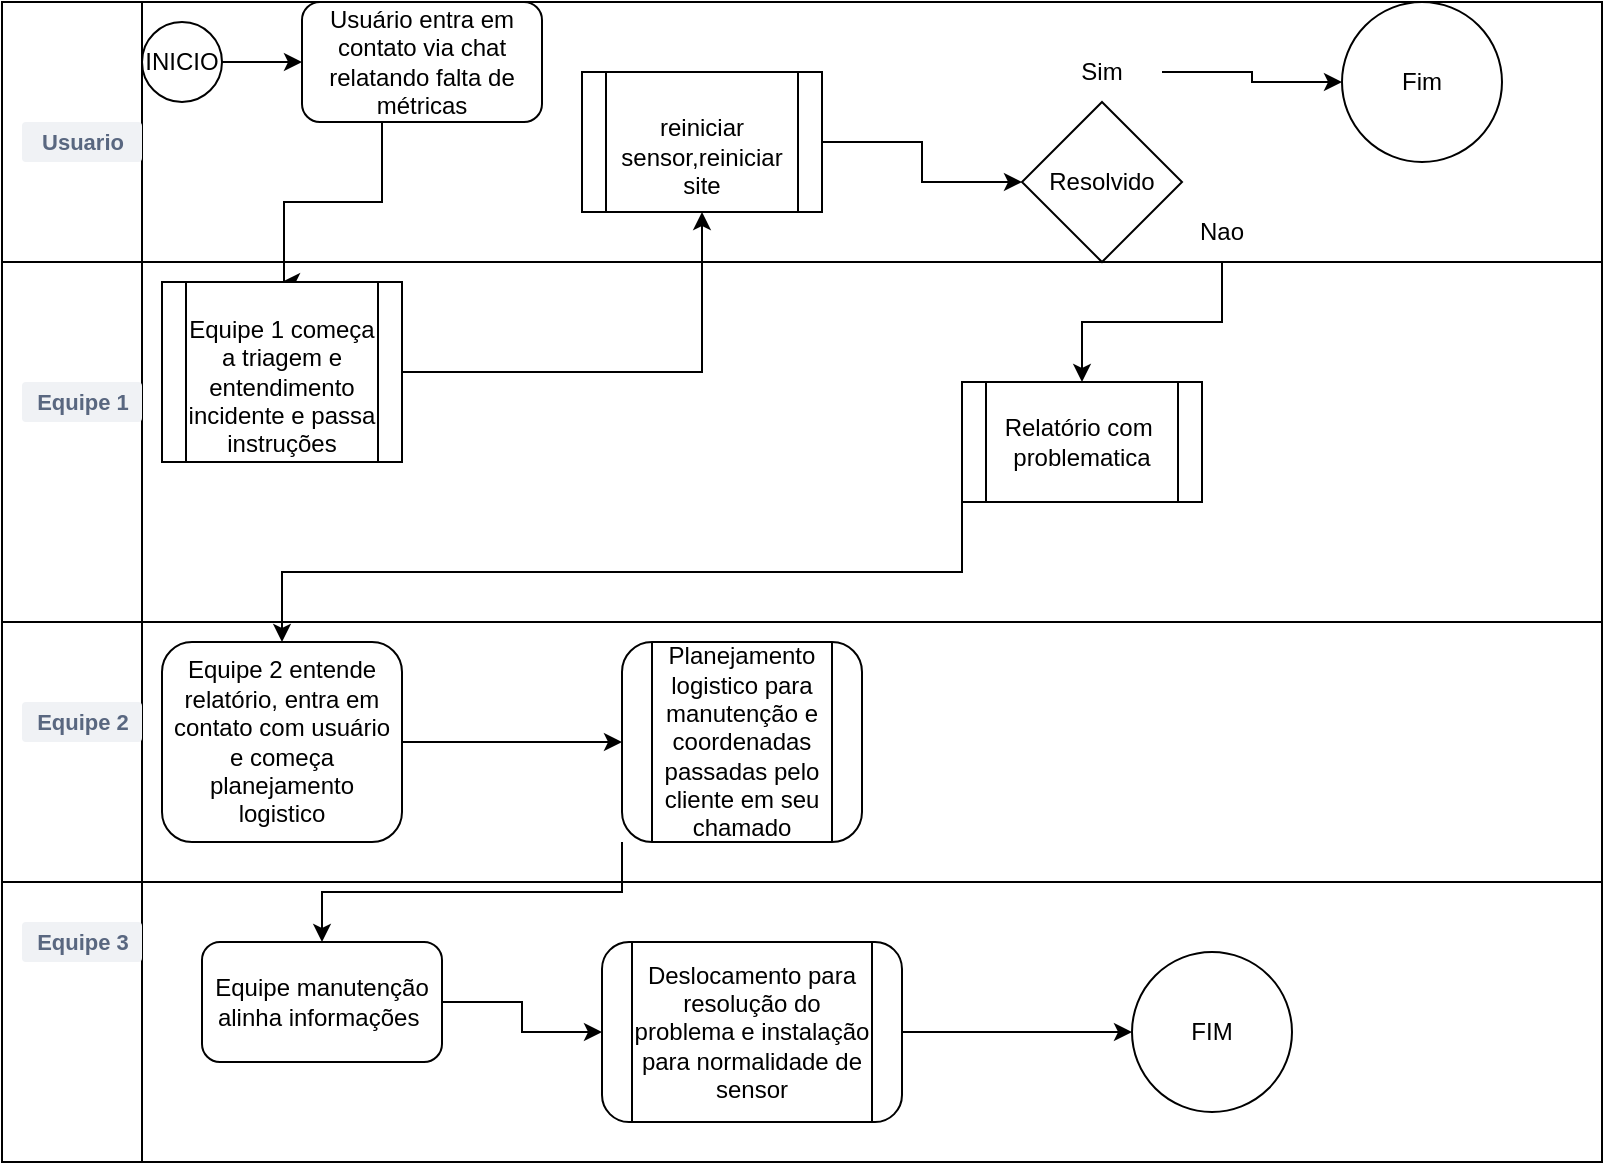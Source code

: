 <mxfile version="21.3.3" type="github">
  <diagram name="Página-1" id="ObDjMaNEaQxKLdpmxYKm">
    <mxGraphModel dx="1009" dy="550" grid="1" gridSize="10" guides="1" tooltips="1" connect="1" arrows="1" fold="1" page="1" pageScale="1" pageWidth="827" pageHeight="1169" math="0" shadow="0">
      <root>
        <mxCell id="0" />
        <mxCell id="1" parent="0" />
        <mxCell id="i8fznUJpcEFJtvA1fsWn-1" value="" style="shape=internalStorage;whiteSpace=wrap;html=1;backgroundOutline=1;dx=70;dy=130;" parent="1" vertex="1">
          <mxGeometry x="20" y="60" width="800" height="310" as="geometry" />
        </mxCell>
        <mxCell id="i8fznUJpcEFJtvA1fsWn-2" value="" style="shape=internalStorage;whiteSpace=wrap;html=1;backgroundOutline=1;dx=70;dy=130;" parent="1" vertex="1">
          <mxGeometry x="20" y="370" width="800" height="270" as="geometry" />
        </mxCell>
        <mxCell id="i8fznUJpcEFJtvA1fsWn-3" value="Usuario" style="dashed=0;html=1;fillColor=#F0F2F5;strokeColor=none;align=center;rounded=1;arcSize=10;fontColor=#596780;fontStyle=1;fontSize=11;shadow=0" parent="1" vertex="1">
          <mxGeometry x="30" y="120" width="60" height="20" as="geometry" />
        </mxCell>
        <mxCell id="i8fznUJpcEFJtvA1fsWn-4" value="Equipe 1" style="dashed=0;html=1;fillColor=#F0F2F5;strokeColor=none;align=center;rounded=1;arcSize=10;fontColor=#596780;fontStyle=1;fontSize=11;shadow=0" parent="1" vertex="1">
          <mxGeometry x="30" y="250" width="60" height="20" as="geometry" />
        </mxCell>
        <mxCell id="i8fznUJpcEFJtvA1fsWn-5" value="Equipe 3" style="dashed=0;html=1;fillColor=#F0F2F5;strokeColor=none;align=center;rounded=1;arcSize=10;fontColor=#596780;fontStyle=1;fontSize=11;shadow=0" parent="1" vertex="1">
          <mxGeometry x="30" y="520" width="60" height="20" as="geometry" />
        </mxCell>
        <mxCell id="i8fznUJpcEFJtvA1fsWn-6" value="Equipe 2" style="dashed=0;html=1;fillColor=#F0F2F5;strokeColor=none;align=center;rounded=1;arcSize=10;fontColor=#596780;fontStyle=1;fontSize=11;shadow=0" parent="1" vertex="1">
          <mxGeometry x="30" y="410" width="60" height="20" as="geometry" />
        </mxCell>
        <mxCell id="22LdmYm_Ad8SW8tDnN4o-4" value="" style="edgeStyle=orthogonalEdgeStyle;rounded=0;orthogonalLoop=1;jettySize=auto;html=1;" edge="1" parent="1" source="22LdmYm_Ad8SW8tDnN4o-1" target="22LdmYm_Ad8SW8tDnN4o-2">
          <mxGeometry relative="1" as="geometry" />
        </mxCell>
        <mxCell id="22LdmYm_Ad8SW8tDnN4o-1" value="INICIO" style="ellipse;whiteSpace=wrap;html=1;aspect=fixed;" vertex="1" parent="1">
          <mxGeometry x="90" y="70" width="40" height="40" as="geometry" />
        </mxCell>
        <mxCell id="22LdmYm_Ad8SW8tDnN4o-7" value="" style="edgeStyle=orthogonalEdgeStyle;rounded=0;orthogonalLoop=1;jettySize=auto;html=1;" edge="1" parent="1" source="22LdmYm_Ad8SW8tDnN4o-2">
          <mxGeometry relative="1" as="geometry">
            <mxPoint x="160" y="200" as="targetPoint" />
            <Array as="points">
              <mxPoint x="210" y="160" />
              <mxPoint x="161" y="160" />
            </Array>
          </mxGeometry>
        </mxCell>
        <mxCell id="22LdmYm_Ad8SW8tDnN4o-2" value="Usuário entra em contato via chat relatando falta de métricas" style="rounded=1;whiteSpace=wrap;html=1;" vertex="1" parent="1">
          <mxGeometry x="170" y="60" width="120" height="60" as="geometry" />
        </mxCell>
        <mxCell id="22LdmYm_Ad8SW8tDnN4o-10" value="" style="edgeStyle=orthogonalEdgeStyle;rounded=0;orthogonalLoop=1;jettySize=auto;html=1;" edge="1" parent="1" source="22LdmYm_Ad8SW8tDnN4o-8" target="22LdmYm_Ad8SW8tDnN4o-9">
          <mxGeometry relative="1" as="geometry" />
        </mxCell>
        <mxCell id="22LdmYm_Ad8SW8tDnN4o-8" value="&lt;br&gt;Equipe 1 começa a triagem e entendimento incidente e passa instruções" style="shape=process;whiteSpace=wrap;html=1;backgroundOutline=1;" vertex="1" parent="1">
          <mxGeometry x="100" y="200" width="120" height="90" as="geometry" />
        </mxCell>
        <mxCell id="22LdmYm_Ad8SW8tDnN4o-12" value="" style="edgeStyle=orthogonalEdgeStyle;rounded=0;orthogonalLoop=1;jettySize=auto;html=1;" edge="1" parent="1" source="22LdmYm_Ad8SW8tDnN4o-9" target="22LdmYm_Ad8SW8tDnN4o-11">
          <mxGeometry relative="1" as="geometry" />
        </mxCell>
        <mxCell id="22LdmYm_Ad8SW8tDnN4o-9" value="&lt;br&gt;reiniciar sensor,reiniciar site" style="shape=process;whiteSpace=wrap;html=1;backgroundOutline=1;" vertex="1" parent="1">
          <mxGeometry x="310" y="95" width="120" height="70" as="geometry" />
        </mxCell>
        <mxCell id="22LdmYm_Ad8SW8tDnN4o-11" value="Resolvido" style="rhombus;whiteSpace=wrap;html=1;" vertex="1" parent="1">
          <mxGeometry x="530" y="110" width="80" height="80" as="geometry" />
        </mxCell>
        <mxCell id="22LdmYm_Ad8SW8tDnN4o-18" value="" style="edgeStyle=orthogonalEdgeStyle;rounded=0;orthogonalLoop=1;jettySize=auto;html=1;" edge="1" parent="1" source="22LdmYm_Ad8SW8tDnN4o-15" target="22LdmYm_Ad8SW8tDnN4o-17">
          <mxGeometry relative="1" as="geometry" />
        </mxCell>
        <mxCell id="22LdmYm_Ad8SW8tDnN4o-15" value="Sim" style="text;html=1;strokeColor=none;fillColor=none;align=center;verticalAlign=middle;whiteSpace=wrap;rounded=0;" vertex="1" parent="1">
          <mxGeometry x="540" y="80" width="60" height="30" as="geometry" />
        </mxCell>
        <mxCell id="22LdmYm_Ad8SW8tDnN4o-17" value="Fim" style="ellipse;whiteSpace=wrap;html=1;" vertex="1" parent="1">
          <mxGeometry x="690" y="60" width="80" height="80" as="geometry" />
        </mxCell>
        <mxCell id="22LdmYm_Ad8SW8tDnN4o-21" value="" style="edgeStyle=orthogonalEdgeStyle;rounded=0;orthogonalLoop=1;jettySize=auto;html=1;" edge="1" parent="1" source="22LdmYm_Ad8SW8tDnN4o-19" target="22LdmYm_Ad8SW8tDnN4o-20">
          <mxGeometry relative="1" as="geometry" />
        </mxCell>
        <mxCell id="22LdmYm_Ad8SW8tDnN4o-19" value="Nao" style="text;html=1;strokeColor=none;fillColor=none;align=center;verticalAlign=middle;whiteSpace=wrap;rounded=0;" vertex="1" parent="1">
          <mxGeometry x="600" y="160" width="60" height="30" as="geometry" />
        </mxCell>
        <mxCell id="22LdmYm_Ad8SW8tDnN4o-31" style="edgeStyle=orthogonalEdgeStyle;rounded=0;orthogonalLoop=1;jettySize=auto;html=1;exitX=0;exitY=1;exitDx=0;exitDy=0;" edge="1" parent="1" source="22LdmYm_Ad8SW8tDnN4o-20" target="22LdmYm_Ad8SW8tDnN4o-30">
          <mxGeometry relative="1" as="geometry" />
        </mxCell>
        <mxCell id="22LdmYm_Ad8SW8tDnN4o-20" value="Relatório com&amp;nbsp; problematica" style="shape=process;whiteSpace=wrap;html=1;backgroundOutline=1;" vertex="1" parent="1">
          <mxGeometry x="500" y="250" width="120" height="60" as="geometry" />
        </mxCell>
        <mxCell id="22LdmYm_Ad8SW8tDnN4o-33" value="" style="edgeStyle=orthogonalEdgeStyle;rounded=0;orthogonalLoop=1;jettySize=auto;html=1;" edge="1" parent="1" source="22LdmYm_Ad8SW8tDnN4o-30" target="22LdmYm_Ad8SW8tDnN4o-32">
          <mxGeometry relative="1" as="geometry" />
        </mxCell>
        <mxCell id="22LdmYm_Ad8SW8tDnN4o-30" value="Equipe 2 entende relatório, entra em contato com usuário e começa planejamento logistico" style="rounded=1;whiteSpace=wrap;html=1;" vertex="1" parent="1">
          <mxGeometry x="100" y="380" width="120" height="100" as="geometry" />
        </mxCell>
        <mxCell id="22LdmYm_Ad8SW8tDnN4o-35" style="edgeStyle=orthogonalEdgeStyle;rounded=0;orthogonalLoop=1;jettySize=auto;html=1;exitX=0;exitY=1;exitDx=0;exitDy=0;" edge="1" parent="1" source="22LdmYm_Ad8SW8tDnN4o-32" target="22LdmYm_Ad8SW8tDnN4o-34">
          <mxGeometry relative="1" as="geometry" />
        </mxCell>
        <mxCell id="22LdmYm_Ad8SW8tDnN4o-32" value="Planejamento logistico para manutenção e coordenadas passadas pelo cliente em seu chamado" style="shape=process;whiteSpace=wrap;html=1;backgroundOutline=1;rounded=1;" vertex="1" parent="1">
          <mxGeometry x="330" y="380" width="120" height="100" as="geometry" />
        </mxCell>
        <mxCell id="22LdmYm_Ad8SW8tDnN4o-37" value="" style="edgeStyle=orthogonalEdgeStyle;rounded=0;orthogonalLoop=1;jettySize=auto;html=1;" edge="1" parent="1" source="22LdmYm_Ad8SW8tDnN4o-34" target="22LdmYm_Ad8SW8tDnN4o-36">
          <mxGeometry relative="1" as="geometry" />
        </mxCell>
        <mxCell id="22LdmYm_Ad8SW8tDnN4o-34" value="Equipe manutenção alinha informações&amp;nbsp;" style="rounded=1;whiteSpace=wrap;html=1;" vertex="1" parent="1">
          <mxGeometry x="120" y="530" width="120" height="60" as="geometry" />
        </mxCell>
        <mxCell id="22LdmYm_Ad8SW8tDnN4o-40" value="" style="edgeStyle=orthogonalEdgeStyle;rounded=0;orthogonalLoop=1;jettySize=auto;html=1;" edge="1" parent="1" source="22LdmYm_Ad8SW8tDnN4o-36" target="22LdmYm_Ad8SW8tDnN4o-39">
          <mxGeometry relative="1" as="geometry" />
        </mxCell>
        <mxCell id="22LdmYm_Ad8SW8tDnN4o-36" value="Deslocamento para resolução do problema e instalação para normalidade de sensor" style="shape=process;whiteSpace=wrap;html=1;backgroundOutline=1;rounded=1;" vertex="1" parent="1">
          <mxGeometry x="320" y="530" width="150" height="90" as="geometry" />
        </mxCell>
        <mxCell id="22LdmYm_Ad8SW8tDnN4o-39" value="FIM" style="ellipse;whiteSpace=wrap;html=1;rounded=1;" vertex="1" parent="1">
          <mxGeometry x="585" y="535" width="80" height="80" as="geometry" />
        </mxCell>
      </root>
    </mxGraphModel>
  </diagram>
</mxfile>
